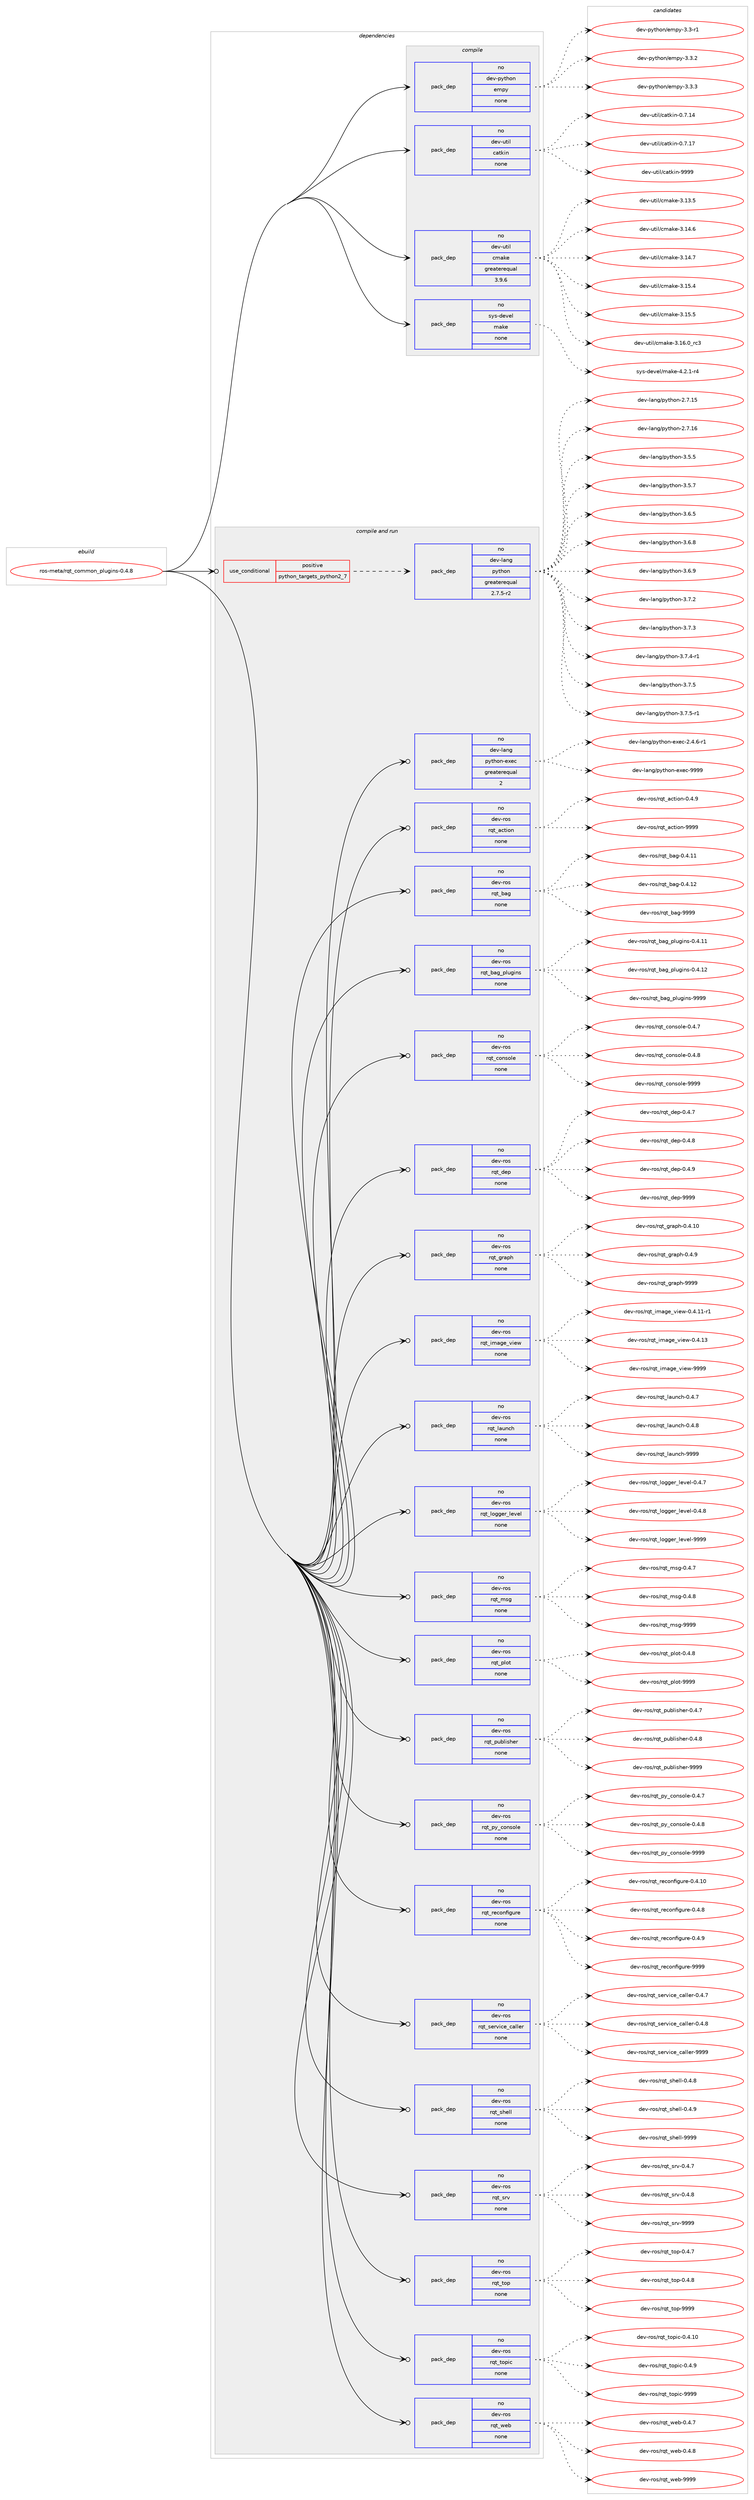 digraph prolog {

# *************
# Graph options
# *************

newrank=true;
concentrate=true;
compound=true;
graph [rankdir=LR,fontname=Helvetica,fontsize=10,ranksep=1.5];#, ranksep=2.5, nodesep=0.2];
edge  [arrowhead=vee];
node  [fontname=Helvetica,fontsize=10];

# **********
# The ebuild
# **********

subgraph cluster_leftcol {
color=gray;
rank=same;
label=<<i>ebuild</i>>;
id [label="ros-meta/rqt_common_plugins-0.4.8", color=red, width=4, href="../ros-meta/rqt_common_plugins-0.4.8.svg"];
}

# ****************
# The dependencies
# ****************

subgraph cluster_midcol {
color=gray;
label=<<i>dependencies</i>>;
subgraph cluster_compile {
fillcolor="#eeeeee";
style=filled;
label=<<i>compile</i>>;
subgraph pack627121 {
dependency848545 [label=<<TABLE BORDER="0" CELLBORDER="1" CELLSPACING="0" CELLPADDING="4" WIDTH="220"><TR><TD ROWSPAN="6" CELLPADDING="30">pack_dep</TD></TR><TR><TD WIDTH="110">no</TD></TR><TR><TD>dev-python</TD></TR><TR><TD>empy</TD></TR><TR><TD>none</TD></TR><TR><TD></TD></TR></TABLE>>, shape=none, color=blue];
}
id:e -> dependency848545:w [weight=20,style="solid",arrowhead="vee"];
subgraph pack627122 {
dependency848546 [label=<<TABLE BORDER="0" CELLBORDER="1" CELLSPACING="0" CELLPADDING="4" WIDTH="220"><TR><TD ROWSPAN="6" CELLPADDING="30">pack_dep</TD></TR><TR><TD WIDTH="110">no</TD></TR><TR><TD>dev-util</TD></TR><TR><TD>catkin</TD></TR><TR><TD>none</TD></TR><TR><TD></TD></TR></TABLE>>, shape=none, color=blue];
}
id:e -> dependency848546:w [weight=20,style="solid",arrowhead="vee"];
subgraph pack627123 {
dependency848547 [label=<<TABLE BORDER="0" CELLBORDER="1" CELLSPACING="0" CELLPADDING="4" WIDTH="220"><TR><TD ROWSPAN="6" CELLPADDING="30">pack_dep</TD></TR><TR><TD WIDTH="110">no</TD></TR><TR><TD>dev-util</TD></TR><TR><TD>cmake</TD></TR><TR><TD>greaterequal</TD></TR><TR><TD>3.9.6</TD></TR></TABLE>>, shape=none, color=blue];
}
id:e -> dependency848547:w [weight=20,style="solid",arrowhead="vee"];
subgraph pack627124 {
dependency848548 [label=<<TABLE BORDER="0" CELLBORDER="1" CELLSPACING="0" CELLPADDING="4" WIDTH="220"><TR><TD ROWSPAN="6" CELLPADDING="30">pack_dep</TD></TR><TR><TD WIDTH="110">no</TD></TR><TR><TD>sys-devel</TD></TR><TR><TD>make</TD></TR><TR><TD>none</TD></TR><TR><TD></TD></TR></TABLE>>, shape=none, color=blue];
}
id:e -> dependency848548:w [weight=20,style="solid",arrowhead="vee"];
}
subgraph cluster_compileandrun {
fillcolor="#eeeeee";
style=filled;
label=<<i>compile and run</i>>;
subgraph cond206490 {
dependency848549 [label=<<TABLE BORDER="0" CELLBORDER="1" CELLSPACING="0" CELLPADDING="4"><TR><TD ROWSPAN="3" CELLPADDING="10">use_conditional</TD></TR><TR><TD>positive</TD></TR><TR><TD>python_targets_python2_7</TD></TR></TABLE>>, shape=none, color=red];
subgraph pack627125 {
dependency848550 [label=<<TABLE BORDER="0" CELLBORDER="1" CELLSPACING="0" CELLPADDING="4" WIDTH="220"><TR><TD ROWSPAN="6" CELLPADDING="30">pack_dep</TD></TR><TR><TD WIDTH="110">no</TD></TR><TR><TD>dev-lang</TD></TR><TR><TD>python</TD></TR><TR><TD>greaterequal</TD></TR><TR><TD>2.7.5-r2</TD></TR></TABLE>>, shape=none, color=blue];
}
dependency848549:e -> dependency848550:w [weight=20,style="dashed",arrowhead="vee"];
}
id:e -> dependency848549:w [weight=20,style="solid",arrowhead="odotvee"];
subgraph pack627126 {
dependency848551 [label=<<TABLE BORDER="0" CELLBORDER="1" CELLSPACING="0" CELLPADDING="4" WIDTH="220"><TR><TD ROWSPAN="6" CELLPADDING="30">pack_dep</TD></TR><TR><TD WIDTH="110">no</TD></TR><TR><TD>dev-lang</TD></TR><TR><TD>python-exec</TD></TR><TR><TD>greaterequal</TD></TR><TR><TD>2</TD></TR></TABLE>>, shape=none, color=blue];
}
id:e -> dependency848551:w [weight=20,style="solid",arrowhead="odotvee"];
subgraph pack627127 {
dependency848552 [label=<<TABLE BORDER="0" CELLBORDER="1" CELLSPACING="0" CELLPADDING="4" WIDTH="220"><TR><TD ROWSPAN="6" CELLPADDING="30">pack_dep</TD></TR><TR><TD WIDTH="110">no</TD></TR><TR><TD>dev-ros</TD></TR><TR><TD>rqt_action</TD></TR><TR><TD>none</TD></TR><TR><TD></TD></TR></TABLE>>, shape=none, color=blue];
}
id:e -> dependency848552:w [weight=20,style="solid",arrowhead="odotvee"];
subgraph pack627128 {
dependency848553 [label=<<TABLE BORDER="0" CELLBORDER="1" CELLSPACING="0" CELLPADDING="4" WIDTH="220"><TR><TD ROWSPAN="6" CELLPADDING="30">pack_dep</TD></TR><TR><TD WIDTH="110">no</TD></TR><TR><TD>dev-ros</TD></TR><TR><TD>rqt_bag</TD></TR><TR><TD>none</TD></TR><TR><TD></TD></TR></TABLE>>, shape=none, color=blue];
}
id:e -> dependency848553:w [weight=20,style="solid",arrowhead="odotvee"];
subgraph pack627129 {
dependency848554 [label=<<TABLE BORDER="0" CELLBORDER="1" CELLSPACING="0" CELLPADDING="4" WIDTH="220"><TR><TD ROWSPAN="6" CELLPADDING="30">pack_dep</TD></TR><TR><TD WIDTH="110">no</TD></TR><TR><TD>dev-ros</TD></TR><TR><TD>rqt_bag_plugins</TD></TR><TR><TD>none</TD></TR><TR><TD></TD></TR></TABLE>>, shape=none, color=blue];
}
id:e -> dependency848554:w [weight=20,style="solid",arrowhead="odotvee"];
subgraph pack627130 {
dependency848555 [label=<<TABLE BORDER="0" CELLBORDER="1" CELLSPACING="0" CELLPADDING="4" WIDTH="220"><TR><TD ROWSPAN="6" CELLPADDING="30">pack_dep</TD></TR><TR><TD WIDTH="110">no</TD></TR><TR><TD>dev-ros</TD></TR><TR><TD>rqt_console</TD></TR><TR><TD>none</TD></TR><TR><TD></TD></TR></TABLE>>, shape=none, color=blue];
}
id:e -> dependency848555:w [weight=20,style="solid",arrowhead="odotvee"];
subgraph pack627131 {
dependency848556 [label=<<TABLE BORDER="0" CELLBORDER="1" CELLSPACING="0" CELLPADDING="4" WIDTH="220"><TR><TD ROWSPAN="6" CELLPADDING="30">pack_dep</TD></TR><TR><TD WIDTH="110">no</TD></TR><TR><TD>dev-ros</TD></TR><TR><TD>rqt_dep</TD></TR><TR><TD>none</TD></TR><TR><TD></TD></TR></TABLE>>, shape=none, color=blue];
}
id:e -> dependency848556:w [weight=20,style="solid",arrowhead="odotvee"];
subgraph pack627132 {
dependency848557 [label=<<TABLE BORDER="0" CELLBORDER="1" CELLSPACING="0" CELLPADDING="4" WIDTH="220"><TR><TD ROWSPAN="6" CELLPADDING="30">pack_dep</TD></TR><TR><TD WIDTH="110">no</TD></TR><TR><TD>dev-ros</TD></TR><TR><TD>rqt_graph</TD></TR><TR><TD>none</TD></TR><TR><TD></TD></TR></TABLE>>, shape=none, color=blue];
}
id:e -> dependency848557:w [weight=20,style="solid",arrowhead="odotvee"];
subgraph pack627133 {
dependency848558 [label=<<TABLE BORDER="0" CELLBORDER="1" CELLSPACING="0" CELLPADDING="4" WIDTH="220"><TR><TD ROWSPAN="6" CELLPADDING="30">pack_dep</TD></TR><TR><TD WIDTH="110">no</TD></TR><TR><TD>dev-ros</TD></TR><TR><TD>rqt_image_view</TD></TR><TR><TD>none</TD></TR><TR><TD></TD></TR></TABLE>>, shape=none, color=blue];
}
id:e -> dependency848558:w [weight=20,style="solid",arrowhead="odotvee"];
subgraph pack627134 {
dependency848559 [label=<<TABLE BORDER="0" CELLBORDER="1" CELLSPACING="0" CELLPADDING="4" WIDTH="220"><TR><TD ROWSPAN="6" CELLPADDING="30">pack_dep</TD></TR><TR><TD WIDTH="110">no</TD></TR><TR><TD>dev-ros</TD></TR><TR><TD>rqt_launch</TD></TR><TR><TD>none</TD></TR><TR><TD></TD></TR></TABLE>>, shape=none, color=blue];
}
id:e -> dependency848559:w [weight=20,style="solid",arrowhead="odotvee"];
subgraph pack627135 {
dependency848560 [label=<<TABLE BORDER="0" CELLBORDER="1" CELLSPACING="0" CELLPADDING="4" WIDTH="220"><TR><TD ROWSPAN="6" CELLPADDING="30">pack_dep</TD></TR><TR><TD WIDTH="110">no</TD></TR><TR><TD>dev-ros</TD></TR><TR><TD>rqt_logger_level</TD></TR><TR><TD>none</TD></TR><TR><TD></TD></TR></TABLE>>, shape=none, color=blue];
}
id:e -> dependency848560:w [weight=20,style="solid",arrowhead="odotvee"];
subgraph pack627136 {
dependency848561 [label=<<TABLE BORDER="0" CELLBORDER="1" CELLSPACING="0" CELLPADDING="4" WIDTH="220"><TR><TD ROWSPAN="6" CELLPADDING="30">pack_dep</TD></TR><TR><TD WIDTH="110">no</TD></TR><TR><TD>dev-ros</TD></TR><TR><TD>rqt_msg</TD></TR><TR><TD>none</TD></TR><TR><TD></TD></TR></TABLE>>, shape=none, color=blue];
}
id:e -> dependency848561:w [weight=20,style="solid",arrowhead="odotvee"];
subgraph pack627137 {
dependency848562 [label=<<TABLE BORDER="0" CELLBORDER="1" CELLSPACING="0" CELLPADDING="4" WIDTH="220"><TR><TD ROWSPAN="6" CELLPADDING="30">pack_dep</TD></TR><TR><TD WIDTH="110">no</TD></TR><TR><TD>dev-ros</TD></TR><TR><TD>rqt_plot</TD></TR><TR><TD>none</TD></TR><TR><TD></TD></TR></TABLE>>, shape=none, color=blue];
}
id:e -> dependency848562:w [weight=20,style="solid",arrowhead="odotvee"];
subgraph pack627138 {
dependency848563 [label=<<TABLE BORDER="0" CELLBORDER="1" CELLSPACING="0" CELLPADDING="4" WIDTH="220"><TR><TD ROWSPAN="6" CELLPADDING="30">pack_dep</TD></TR><TR><TD WIDTH="110">no</TD></TR><TR><TD>dev-ros</TD></TR><TR><TD>rqt_publisher</TD></TR><TR><TD>none</TD></TR><TR><TD></TD></TR></TABLE>>, shape=none, color=blue];
}
id:e -> dependency848563:w [weight=20,style="solid",arrowhead="odotvee"];
subgraph pack627139 {
dependency848564 [label=<<TABLE BORDER="0" CELLBORDER="1" CELLSPACING="0" CELLPADDING="4" WIDTH="220"><TR><TD ROWSPAN="6" CELLPADDING="30">pack_dep</TD></TR><TR><TD WIDTH="110">no</TD></TR><TR><TD>dev-ros</TD></TR><TR><TD>rqt_py_console</TD></TR><TR><TD>none</TD></TR><TR><TD></TD></TR></TABLE>>, shape=none, color=blue];
}
id:e -> dependency848564:w [weight=20,style="solid",arrowhead="odotvee"];
subgraph pack627140 {
dependency848565 [label=<<TABLE BORDER="0" CELLBORDER="1" CELLSPACING="0" CELLPADDING="4" WIDTH="220"><TR><TD ROWSPAN="6" CELLPADDING="30">pack_dep</TD></TR><TR><TD WIDTH="110">no</TD></TR><TR><TD>dev-ros</TD></TR><TR><TD>rqt_reconfigure</TD></TR><TR><TD>none</TD></TR><TR><TD></TD></TR></TABLE>>, shape=none, color=blue];
}
id:e -> dependency848565:w [weight=20,style="solid",arrowhead="odotvee"];
subgraph pack627141 {
dependency848566 [label=<<TABLE BORDER="0" CELLBORDER="1" CELLSPACING="0" CELLPADDING="4" WIDTH="220"><TR><TD ROWSPAN="6" CELLPADDING="30">pack_dep</TD></TR><TR><TD WIDTH="110">no</TD></TR><TR><TD>dev-ros</TD></TR><TR><TD>rqt_service_caller</TD></TR><TR><TD>none</TD></TR><TR><TD></TD></TR></TABLE>>, shape=none, color=blue];
}
id:e -> dependency848566:w [weight=20,style="solid",arrowhead="odotvee"];
subgraph pack627142 {
dependency848567 [label=<<TABLE BORDER="0" CELLBORDER="1" CELLSPACING="0" CELLPADDING="4" WIDTH="220"><TR><TD ROWSPAN="6" CELLPADDING="30">pack_dep</TD></TR><TR><TD WIDTH="110">no</TD></TR><TR><TD>dev-ros</TD></TR><TR><TD>rqt_shell</TD></TR><TR><TD>none</TD></TR><TR><TD></TD></TR></TABLE>>, shape=none, color=blue];
}
id:e -> dependency848567:w [weight=20,style="solid",arrowhead="odotvee"];
subgraph pack627143 {
dependency848568 [label=<<TABLE BORDER="0" CELLBORDER="1" CELLSPACING="0" CELLPADDING="4" WIDTH="220"><TR><TD ROWSPAN="6" CELLPADDING="30">pack_dep</TD></TR><TR><TD WIDTH="110">no</TD></TR><TR><TD>dev-ros</TD></TR><TR><TD>rqt_srv</TD></TR><TR><TD>none</TD></TR><TR><TD></TD></TR></TABLE>>, shape=none, color=blue];
}
id:e -> dependency848568:w [weight=20,style="solid",arrowhead="odotvee"];
subgraph pack627144 {
dependency848569 [label=<<TABLE BORDER="0" CELLBORDER="1" CELLSPACING="0" CELLPADDING="4" WIDTH="220"><TR><TD ROWSPAN="6" CELLPADDING="30">pack_dep</TD></TR><TR><TD WIDTH="110">no</TD></TR><TR><TD>dev-ros</TD></TR><TR><TD>rqt_top</TD></TR><TR><TD>none</TD></TR><TR><TD></TD></TR></TABLE>>, shape=none, color=blue];
}
id:e -> dependency848569:w [weight=20,style="solid",arrowhead="odotvee"];
subgraph pack627145 {
dependency848570 [label=<<TABLE BORDER="0" CELLBORDER="1" CELLSPACING="0" CELLPADDING="4" WIDTH="220"><TR><TD ROWSPAN="6" CELLPADDING="30">pack_dep</TD></TR><TR><TD WIDTH="110">no</TD></TR><TR><TD>dev-ros</TD></TR><TR><TD>rqt_topic</TD></TR><TR><TD>none</TD></TR><TR><TD></TD></TR></TABLE>>, shape=none, color=blue];
}
id:e -> dependency848570:w [weight=20,style="solid",arrowhead="odotvee"];
subgraph pack627146 {
dependency848571 [label=<<TABLE BORDER="0" CELLBORDER="1" CELLSPACING="0" CELLPADDING="4" WIDTH="220"><TR><TD ROWSPAN="6" CELLPADDING="30">pack_dep</TD></TR><TR><TD WIDTH="110">no</TD></TR><TR><TD>dev-ros</TD></TR><TR><TD>rqt_web</TD></TR><TR><TD>none</TD></TR><TR><TD></TD></TR></TABLE>>, shape=none, color=blue];
}
id:e -> dependency848571:w [weight=20,style="solid",arrowhead="odotvee"];
}
subgraph cluster_run {
fillcolor="#eeeeee";
style=filled;
label=<<i>run</i>>;
}
}

# **************
# The candidates
# **************

subgraph cluster_choices {
rank=same;
color=gray;
label=<<i>candidates</i>>;

subgraph choice627121 {
color=black;
nodesep=1;
choice1001011184511212111610411111047101109112121455146514511449 [label="dev-python/empy-3.3-r1", color=red, width=4,href="../dev-python/empy-3.3-r1.svg"];
choice1001011184511212111610411111047101109112121455146514650 [label="dev-python/empy-3.3.2", color=red, width=4,href="../dev-python/empy-3.3.2.svg"];
choice1001011184511212111610411111047101109112121455146514651 [label="dev-python/empy-3.3.3", color=red, width=4,href="../dev-python/empy-3.3.3.svg"];
dependency848545:e -> choice1001011184511212111610411111047101109112121455146514511449:w [style=dotted,weight="100"];
dependency848545:e -> choice1001011184511212111610411111047101109112121455146514650:w [style=dotted,weight="100"];
dependency848545:e -> choice1001011184511212111610411111047101109112121455146514651:w [style=dotted,weight="100"];
}
subgraph choice627122 {
color=black;
nodesep=1;
choice1001011184511711610510847999711610710511045484655464952 [label="dev-util/catkin-0.7.14", color=red, width=4,href="../dev-util/catkin-0.7.14.svg"];
choice1001011184511711610510847999711610710511045484655464955 [label="dev-util/catkin-0.7.17", color=red, width=4,href="../dev-util/catkin-0.7.17.svg"];
choice100101118451171161051084799971161071051104557575757 [label="dev-util/catkin-9999", color=red, width=4,href="../dev-util/catkin-9999.svg"];
dependency848546:e -> choice1001011184511711610510847999711610710511045484655464952:w [style=dotted,weight="100"];
dependency848546:e -> choice1001011184511711610510847999711610710511045484655464955:w [style=dotted,weight="100"];
dependency848546:e -> choice100101118451171161051084799971161071051104557575757:w [style=dotted,weight="100"];
}
subgraph choice627123 {
color=black;
nodesep=1;
choice1001011184511711610510847991099710710145514649514653 [label="dev-util/cmake-3.13.5", color=red, width=4,href="../dev-util/cmake-3.13.5.svg"];
choice1001011184511711610510847991099710710145514649524654 [label="dev-util/cmake-3.14.6", color=red, width=4,href="../dev-util/cmake-3.14.6.svg"];
choice1001011184511711610510847991099710710145514649524655 [label="dev-util/cmake-3.14.7", color=red, width=4,href="../dev-util/cmake-3.14.7.svg"];
choice1001011184511711610510847991099710710145514649534652 [label="dev-util/cmake-3.15.4", color=red, width=4,href="../dev-util/cmake-3.15.4.svg"];
choice1001011184511711610510847991099710710145514649534653 [label="dev-util/cmake-3.15.5", color=red, width=4,href="../dev-util/cmake-3.15.5.svg"];
choice1001011184511711610510847991099710710145514649544648951149951 [label="dev-util/cmake-3.16.0_rc3", color=red, width=4,href="../dev-util/cmake-3.16.0_rc3.svg"];
dependency848547:e -> choice1001011184511711610510847991099710710145514649514653:w [style=dotted,weight="100"];
dependency848547:e -> choice1001011184511711610510847991099710710145514649524654:w [style=dotted,weight="100"];
dependency848547:e -> choice1001011184511711610510847991099710710145514649524655:w [style=dotted,weight="100"];
dependency848547:e -> choice1001011184511711610510847991099710710145514649534652:w [style=dotted,weight="100"];
dependency848547:e -> choice1001011184511711610510847991099710710145514649534653:w [style=dotted,weight="100"];
dependency848547:e -> choice1001011184511711610510847991099710710145514649544648951149951:w [style=dotted,weight="100"];
}
subgraph choice627124 {
color=black;
nodesep=1;
choice1151211154510010111810110847109971071014552465046494511452 [label="sys-devel/make-4.2.1-r4", color=red, width=4,href="../sys-devel/make-4.2.1-r4.svg"];
dependency848548:e -> choice1151211154510010111810110847109971071014552465046494511452:w [style=dotted,weight="100"];
}
subgraph choice627125 {
color=black;
nodesep=1;
choice10010111845108971101034711212111610411111045504655464953 [label="dev-lang/python-2.7.15", color=red, width=4,href="../dev-lang/python-2.7.15.svg"];
choice10010111845108971101034711212111610411111045504655464954 [label="dev-lang/python-2.7.16", color=red, width=4,href="../dev-lang/python-2.7.16.svg"];
choice100101118451089711010347112121116104111110455146534653 [label="dev-lang/python-3.5.5", color=red, width=4,href="../dev-lang/python-3.5.5.svg"];
choice100101118451089711010347112121116104111110455146534655 [label="dev-lang/python-3.5.7", color=red, width=4,href="../dev-lang/python-3.5.7.svg"];
choice100101118451089711010347112121116104111110455146544653 [label="dev-lang/python-3.6.5", color=red, width=4,href="../dev-lang/python-3.6.5.svg"];
choice100101118451089711010347112121116104111110455146544656 [label="dev-lang/python-3.6.8", color=red, width=4,href="../dev-lang/python-3.6.8.svg"];
choice100101118451089711010347112121116104111110455146544657 [label="dev-lang/python-3.6.9", color=red, width=4,href="../dev-lang/python-3.6.9.svg"];
choice100101118451089711010347112121116104111110455146554650 [label="dev-lang/python-3.7.2", color=red, width=4,href="../dev-lang/python-3.7.2.svg"];
choice100101118451089711010347112121116104111110455146554651 [label="dev-lang/python-3.7.3", color=red, width=4,href="../dev-lang/python-3.7.3.svg"];
choice1001011184510897110103471121211161041111104551465546524511449 [label="dev-lang/python-3.7.4-r1", color=red, width=4,href="../dev-lang/python-3.7.4-r1.svg"];
choice100101118451089711010347112121116104111110455146554653 [label="dev-lang/python-3.7.5", color=red, width=4,href="../dev-lang/python-3.7.5.svg"];
choice1001011184510897110103471121211161041111104551465546534511449 [label="dev-lang/python-3.7.5-r1", color=red, width=4,href="../dev-lang/python-3.7.5-r1.svg"];
dependency848550:e -> choice10010111845108971101034711212111610411111045504655464953:w [style=dotted,weight="100"];
dependency848550:e -> choice10010111845108971101034711212111610411111045504655464954:w [style=dotted,weight="100"];
dependency848550:e -> choice100101118451089711010347112121116104111110455146534653:w [style=dotted,weight="100"];
dependency848550:e -> choice100101118451089711010347112121116104111110455146534655:w [style=dotted,weight="100"];
dependency848550:e -> choice100101118451089711010347112121116104111110455146544653:w [style=dotted,weight="100"];
dependency848550:e -> choice100101118451089711010347112121116104111110455146544656:w [style=dotted,weight="100"];
dependency848550:e -> choice100101118451089711010347112121116104111110455146544657:w [style=dotted,weight="100"];
dependency848550:e -> choice100101118451089711010347112121116104111110455146554650:w [style=dotted,weight="100"];
dependency848550:e -> choice100101118451089711010347112121116104111110455146554651:w [style=dotted,weight="100"];
dependency848550:e -> choice1001011184510897110103471121211161041111104551465546524511449:w [style=dotted,weight="100"];
dependency848550:e -> choice100101118451089711010347112121116104111110455146554653:w [style=dotted,weight="100"];
dependency848550:e -> choice1001011184510897110103471121211161041111104551465546534511449:w [style=dotted,weight="100"];
}
subgraph choice627126 {
color=black;
nodesep=1;
choice10010111845108971101034711212111610411111045101120101994550465246544511449 [label="dev-lang/python-exec-2.4.6-r1", color=red, width=4,href="../dev-lang/python-exec-2.4.6-r1.svg"];
choice10010111845108971101034711212111610411111045101120101994557575757 [label="dev-lang/python-exec-9999", color=red, width=4,href="../dev-lang/python-exec-9999.svg"];
dependency848551:e -> choice10010111845108971101034711212111610411111045101120101994550465246544511449:w [style=dotted,weight="100"];
dependency848551:e -> choice10010111845108971101034711212111610411111045101120101994557575757:w [style=dotted,weight="100"];
}
subgraph choice627127 {
color=black;
nodesep=1;
choice1001011184511411111547114113116959799116105111110454846524657 [label="dev-ros/rqt_action-0.4.9", color=red, width=4,href="../dev-ros/rqt_action-0.4.9.svg"];
choice10010111845114111115471141131169597991161051111104557575757 [label="dev-ros/rqt_action-9999", color=red, width=4,href="../dev-ros/rqt_action-9999.svg"];
dependency848552:e -> choice1001011184511411111547114113116959799116105111110454846524657:w [style=dotted,weight="100"];
dependency848552:e -> choice10010111845114111115471141131169597991161051111104557575757:w [style=dotted,weight="100"];
}
subgraph choice627128 {
color=black;
nodesep=1;
choice100101118451141111154711411311695989710345484652464949 [label="dev-ros/rqt_bag-0.4.11", color=red, width=4,href="../dev-ros/rqt_bag-0.4.11.svg"];
choice100101118451141111154711411311695989710345484652464950 [label="dev-ros/rqt_bag-0.4.12", color=red, width=4,href="../dev-ros/rqt_bag-0.4.12.svg"];
choice10010111845114111115471141131169598971034557575757 [label="dev-ros/rqt_bag-9999", color=red, width=4,href="../dev-ros/rqt_bag-9999.svg"];
dependency848553:e -> choice100101118451141111154711411311695989710345484652464949:w [style=dotted,weight="100"];
dependency848553:e -> choice100101118451141111154711411311695989710345484652464950:w [style=dotted,weight="100"];
dependency848553:e -> choice10010111845114111115471141131169598971034557575757:w [style=dotted,weight="100"];
}
subgraph choice627129 {
color=black;
nodesep=1;
choice10010111845114111115471141131169598971039511210811710310511011545484652464949 [label="dev-ros/rqt_bag_plugins-0.4.11", color=red, width=4,href="../dev-ros/rqt_bag_plugins-0.4.11.svg"];
choice10010111845114111115471141131169598971039511210811710310511011545484652464950 [label="dev-ros/rqt_bag_plugins-0.4.12", color=red, width=4,href="../dev-ros/rqt_bag_plugins-0.4.12.svg"];
choice1001011184511411111547114113116959897103951121081171031051101154557575757 [label="dev-ros/rqt_bag_plugins-9999", color=red, width=4,href="../dev-ros/rqt_bag_plugins-9999.svg"];
dependency848554:e -> choice10010111845114111115471141131169598971039511210811710310511011545484652464949:w [style=dotted,weight="100"];
dependency848554:e -> choice10010111845114111115471141131169598971039511210811710310511011545484652464950:w [style=dotted,weight="100"];
dependency848554:e -> choice1001011184511411111547114113116959897103951121081171031051101154557575757:w [style=dotted,weight="100"];
}
subgraph choice627130 {
color=black;
nodesep=1;
choice10010111845114111115471141131169599111110115111108101454846524655 [label="dev-ros/rqt_console-0.4.7", color=red, width=4,href="../dev-ros/rqt_console-0.4.7.svg"];
choice10010111845114111115471141131169599111110115111108101454846524656 [label="dev-ros/rqt_console-0.4.8", color=red, width=4,href="../dev-ros/rqt_console-0.4.8.svg"];
choice100101118451141111154711411311695991111101151111081014557575757 [label="dev-ros/rqt_console-9999", color=red, width=4,href="../dev-ros/rqt_console-9999.svg"];
dependency848555:e -> choice10010111845114111115471141131169599111110115111108101454846524655:w [style=dotted,weight="100"];
dependency848555:e -> choice10010111845114111115471141131169599111110115111108101454846524656:w [style=dotted,weight="100"];
dependency848555:e -> choice100101118451141111154711411311695991111101151111081014557575757:w [style=dotted,weight="100"];
}
subgraph choice627131 {
color=black;
nodesep=1;
choice100101118451141111154711411311695100101112454846524655 [label="dev-ros/rqt_dep-0.4.7", color=red, width=4,href="../dev-ros/rqt_dep-0.4.7.svg"];
choice100101118451141111154711411311695100101112454846524656 [label="dev-ros/rqt_dep-0.4.8", color=red, width=4,href="../dev-ros/rqt_dep-0.4.8.svg"];
choice100101118451141111154711411311695100101112454846524657 [label="dev-ros/rqt_dep-0.4.9", color=red, width=4,href="../dev-ros/rqt_dep-0.4.9.svg"];
choice1001011184511411111547114113116951001011124557575757 [label="dev-ros/rqt_dep-9999", color=red, width=4,href="../dev-ros/rqt_dep-9999.svg"];
dependency848556:e -> choice100101118451141111154711411311695100101112454846524655:w [style=dotted,weight="100"];
dependency848556:e -> choice100101118451141111154711411311695100101112454846524656:w [style=dotted,weight="100"];
dependency848556:e -> choice100101118451141111154711411311695100101112454846524657:w [style=dotted,weight="100"];
dependency848556:e -> choice1001011184511411111547114113116951001011124557575757:w [style=dotted,weight="100"];
}
subgraph choice627132 {
color=black;
nodesep=1;
choice1001011184511411111547114113116951031149711210445484652464948 [label="dev-ros/rqt_graph-0.4.10", color=red, width=4,href="../dev-ros/rqt_graph-0.4.10.svg"];
choice10010111845114111115471141131169510311497112104454846524657 [label="dev-ros/rqt_graph-0.4.9", color=red, width=4,href="../dev-ros/rqt_graph-0.4.9.svg"];
choice100101118451141111154711411311695103114971121044557575757 [label="dev-ros/rqt_graph-9999", color=red, width=4,href="../dev-ros/rqt_graph-9999.svg"];
dependency848557:e -> choice1001011184511411111547114113116951031149711210445484652464948:w [style=dotted,weight="100"];
dependency848557:e -> choice10010111845114111115471141131169510311497112104454846524657:w [style=dotted,weight="100"];
dependency848557:e -> choice100101118451141111154711411311695103114971121044557575757:w [style=dotted,weight="100"];
}
subgraph choice627133 {
color=black;
nodesep=1;
choice1001011184511411111547114113116951051099710310195118105101119454846524649494511449 [label="dev-ros/rqt_image_view-0.4.11-r1", color=red, width=4,href="../dev-ros/rqt_image_view-0.4.11-r1.svg"];
choice100101118451141111154711411311695105109971031019511810510111945484652464951 [label="dev-ros/rqt_image_view-0.4.13", color=red, width=4,href="../dev-ros/rqt_image_view-0.4.13.svg"];
choice10010111845114111115471141131169510510997103101951181051011194557575757 [label="dev-ros/rqt_image_view-9999", color=red, width=4,href="../dev-ros/rqt_image_view-9999.svg"];
dependency848558:e -> choice1001011184511411111547114113116951051099710310195118105101119454846524649494511449:w [style=dotted,weight="100"];
dependency848558:e -> choice100101118451141111154711411311695105109971031019511810510111945484652464951:w [style=dotted,weight="100"];
dependency848558:e -> choice10010111845114111115471141131169510510997103101951181051011194557575757:w [style=dotted,weight="100"];
}
subgraph choice627134 {
color=black;
nodesep=1;
choice1001011184511411111547114113116951089711711099104454846524655 [label="dev-ros/rqt_launch-0.4.7", color=red, width=4,href="../dev-ros/rqt_launch-0.4.7.svg"];
choice1001011184511411111547114113116951089711711099104454846524656 [label="dev-ros/rqt_launch-0.4.8", color=red, width=4,href="../dev-ros/rqt_launch-0.4.8.svg"];
choice10010111845114111115471141131169510897117110991044557575757 [label="dev-ros/rqt_launch-9999", color=red, width=4,href="../dev-ros/rqt_launch-9999.svg"];
dependency848559:e -> choice1001011184511411111547114113116951089711711099104454846524655:w [style=dotted,weight="100"];
dependency848559:e -> choice1001011184511411111547114113116951089711711099104454846524656:w [style=dotted,weight="100"];
dependency848559:e -> choice10010111845114111115471141131169510897117110991044557575757:w [style=dotted,weight="100"];
}
subgraph choice627135 {
color=black;
nodesep=1;
choice10010111845114111115471141131169510811110310310111495108101118101108454846524655 [label="dev-ros/rqt_logger_level-0.4.7", color=red, width=4,href="../dev-ros/rqt_logger_level-0.4.7.svg"];
choice10010111845114111115471141131169510811110310310111495108101118101108454846524656 [label="dev-ros/rqt_logger_level-0.4.8", color=red, width=4,href="../dev-ros/rqt_logger_level-0.4.8.svg"];
choice100101118451141111154711411311695108111103103101114951081011181011084557575757 [label="dev-ros/rqt_logger_level-9999", color=red, width=4,href="../dev-ros/rqt_logger_level-9999.svg"];
dependency848560:e -> choice10010111845114111115471141131169510811110310310111495108101118101108454846524655:w [style=dotted,weight="100"];
dependency848560:e -> choice10010111845114111115471141131169510811110310310111495108101118101108454846524656:w [style=dotted,weight="100"];
dependency848560:e -> choice100101118451141111154711411311695108111103103101114951081011181011084557575757:w [style=dotted,weight="100"];
}
subgraph choice627136 {
color=black;
nodesep=1;
choice100101118451141111154711411311695109115103454846524655 [label="dev-ros/rqt_msg-0.4.7", color=red, width=4,href="../dev-ros/rqt_msg-0.4.7.svg"];
choice100101118451141111154711411311695109115103454846524656 [label="dev-ros/rqt_msg-0.4.8", color=red, width=4,href="../dev-ros/rqt_msg-0.4.8.svg"];
choice1001011184511411111547114113116951091151034557575757 [label="dev-ros/rqt_msg-9999", color=red, width=4,href="../dev-ros/rqt_msg-9999.svg"];
dependency848561:e -> choice100101118451141111154711411311695109115103454846524655:w [style=dotted,weight="100"];
dependency848561:e -> choice100101118451141111154711411311695109115103454846524656:w [style=dotted,weight="100"];
dependency848561:e -> choice1001011184511411111547114113116951091151034557575757:w [style=dotted,weight="100"];
}
subgraph choice627137 {
color=black;
nodesep=1;
choice100101118451141111154711411311695112108111116454846524656 [label="dev-ros/rqt_plot-0.4.8", color=red, width=4,href="../dev-ros/rqt_plot-0.4.8.svg"];
choice1001011184511411111547114113116951121081111164557575757 [label="dev-ros/rqt_plot-9999", color=red, width=4,href="../dev-ros/rqt_plot-9999.svg"];
dependency848562:e -> choice100101118451141111154711411311695112108111116454846524656:w [style=dotted,weight="100"];
dependency848562:e -> choice1001011184511411111547114113116951121081111164557575757:w [style=dotted,weight="100"];
}
subgraph choice627138 {
color=black;
nodesep=1;
choice10010111845114111115471141131169511211798108105115104101114454846524655 [label="dev-ros/rqt_publisher-0.4.7", color=red, width=4,href="../dev-ros/rqt_publisher-0.4.7.svg"];
choice10010111845114111115471141131169511211798108105115104101114454846524656 [label="dev-ros/rqt_publisher-0.4.8", color=red, width=4,href="../dev-ros/rqt_publisher-0.4.8.svg"];
choice100101118451141111154711411311695112117981081051151041011144557575757 [label="dev-ros/rqt_publisher-9999", color=red, width=4,href="../dev-ros/rqt_publisher-9999.svg"];
dependency848563:e -> choice10010111845114111115471141131169511211798108105115104101114454846524655:w [style=dotted,weight="100"];
dependency848563:e -> choice10010111845114111115471141131169511211798108105115104101114454846524656:w [style=dotted,weight="100"];
dependency848563:e -> choice100101118451141111154711411311695112117981081051151041011144557575757:w [style=dotted,weight="100"];
}
subgraph choice627139 {
color=black;
nodesep=1;
choice1001011184511411111547114113116951121219599111110115111108101454846524655 [label="dev-ros/rqt_py_console-0.4.7", color=red, width=4,href="../dev-ros/rqt_py_console-0.4.7.svg"];
choice1001011184511411111547114113116951121219599111110115111108101454846524656 [label="dev-ros/rqt_py_console-0.4.8", color=red, width=4,href="../dev-ros/rqt_py_console-0.4.8.svg"];
choice10010111845114111115471141131169511212195991111101151111081014557575757 [label="dev-ros/rqt_py_console-9999", color=red, width=4,href="../dev-ros/rqt_py_console-9999.svg"];
dependency848564:e -> choice1001011184511411111547114113116951121219599111110115111108101454846524655:w [style=dotted,weight="100"];
dependency848564:e -> choice1001011184511411111547114113116951121219599111110115111108101454846524656:w [style=dotted,weight="100"];
dependency848564:e -> choice10010111845114111115471141131169511212195991111101151111081014557575757:w [style=dotted,weight="100"];
}
subgraph choice627140 {
color=black;
nodesep=1;
choice1001011184511411111547114113116951141019911111010210510311711410145484652464948 [label="dev-ros/rqt_reconfigure-0.4.10", color=red, width=4,href="../dev-ros/rqt_reconfigure-0.4.10.svg"];
choice10010111845114111115471141131169511410199111110102105103117114101454846524656 [label="dev-ros/rqt_reconfigure-0.4.8", color=red, width=4,href="../dev-ros/rqt_reconfigure-0.4.8.svg"];
choice10010111845114111115471141131169511410199111110102105103117114101454846524657 [label="dev-ros/rqt_reconfigure-0.4.9", color=red, width=4,href="../dev-ros/rqt_reconfigure-0.4.9.svg"];
choice100101118451141111154711411311695114101991111101021051031171141014557575757 [label="dev-ros/rqt_reconfigure-9999", color=red, width=4,href="../dev-ros/rqt_reconfigure-9999.svg"];
dependency848565:e -> choice1001011184511411111547114113116951141019911111010210510311711410145484652464948:w [style=dotted,weight="100"];
dependency848565:e -> choice10010111845114111115471141131169511410199111110102105103117114101454846524656:w [style=dotted,weight="100"];
dependency848565:e -> choice10010111845114111115471141131169511410199111110102105103117114101454846524657:w [style=dotted,weight="100"];
dependency848565:e -> choice100101118451141111154711411311695114101991111101021051031171141014557575757:w [style=dotted,weight="100"];
}
subgraph choice627141 {
color=black;
nodesep=1;
choice10010111845114111115471141131169511510111411810599101959997108108101114454846524655 [label="dev-ros/rqt_service_caller-0.4.7", color=red, width=4,href="../dev-ros/rqt_service_caller-0.4.7.svg"];
choice10010111845114111115471141131169511510111411810599101959997108108101114454846524656 [label="dev-ros/rqt_service_caller-0.4.8", color=red, width=4,href="../dev-ros/rqt_service_caller-0.4.8.svg"];
choice100101118451141111154711411311695115101114118105991019599971081081011144557575757 [label="dev-ros/rqt_service_caller-9999", color=red, width=4,href="../dev-ros/rqt_service_caller-9999.svg"];
dependency848566:e -> choice10010111845114111115471141131169511510111411810599101959997108108101114454846524655:w [style=dotted,weight="100"];
dependency848566:e -> choice10010111845114111115471141131169511510111411810599101959997108108101114454846524656:w [style=dotted,weight="100"];
dependency848566:e -> choice100101118451141111154711411311695115101114118105991019599971081081011144557575757:w [style=dotted,weight="100"];
}
subgraph choice627142 {
color=black;
nodesep=1;
choice100101118451141111154711411311695115104101108108454846524656 [label="dev-ros/rqt_shell-0.4.8", color=red, width=4,href="../dev-ros/rqt_shell-0.4.8.svg"];
choice100101118451141111154711411311695115104101108108454846524657 [label="dev-ros/rqt_shell-0.4.9", color=red, width=4,href="../dev-ros/rqt_shell-0.4.9.svg"];
choice1001011184511411111547114113116951151041011081084557575757 [label="dev-ros/rqt_shell-9999", color=red, width=4,href="../dev-ros/rqt_shell-9999.svg"];
dependency848567:e -> choice100101118451141111154711411311695115104101108108454846524656:w [style=dotted,weight="100"];
dependency848567:e -> choice100101118451141111154711411311695115104101108108454846524657:w [style=dotted,weight="100"];
dependency848567:e -> choice1001011184511411111547114113116951151041011081084557575757:w [style=dotted,weight="100"];
}
subgraph choice627143 {
color=black;
nodesep=1;
choice100101118451141111154711411311695115114118454846524655 [label="dev-ros/rqt_srv-0.4.7", color=red, width=4,href="../dev-ros/rqt_srv-0.4.7.svg"];
choice100101118451141111154711411311695115114118454846524656 [label="dev-ros/rqt_srv-0.4.8", color=red, width=4,href="../dev-ros/rqt_srv-0.4.8.svg"];
choice1001011184511411111547114113116951151141184557575757 [label="dev-ros/rqt_srv-9999", color=red, width=4,href="../dev-ros/rqt_srv-9999.svg"];
dependency848568:e -> choice100101118451141111154711411311695115114118454846524655:w [style=dotted,weight="100"];
dependency848568:e -> choice100101118451141111154711411311695115114118454846524656:w [style=dotted,weight="100"];
dependency848568:e -> choice1001011184511411111547114113116951151141184557575757:w [style=dotted,weight="100"];
}
subgraph choice627144 {
color=black;
nodesep=1;
choice100101118451141111154711411311695116111112454846524655 [label="dev-ros/rqt_top-0.4.7", color=red, width=4,href="../dev-ros/rqt_top-0.4.7.svg"];
choice100101118451141111154711411311695116111112454846524656 [label="dev-ros/rqt_top-0.4.8", color=red, width=4,href="../dev-ros/rqt_top-0.4.8.svg"];
choice1001011184511411111547114113116951161111124557575757 [label="dev-ros/rqt_top-9999", color=red, width=4,href="../dev-ros/rqt_top-9999.svg"];
dependency848569:e -> choice100101118451141111154711411311695116111112454846524655:w [style=dotted,weight="100"];
dependency848569:e -> choice100101118451141111154711411311695116111112454846524656:w [style=dotted,weight="100"];
dependency848569:e -> choice1001011184511411111547114113116951161111124557575757:w [style=dotted,weight="100"];
}
subgraph choice627145 {
color=black;
nodesep=1;
choice1001011184511411111547114113116951161111121059945484652464948 [label="dev-ros/rqt_topic-0.4.10", color=red, width=4,href="../dev-ros/rqt_topic-0.4.10.svg"];
choice10010111845114111115471141131169511611111210599454846524657 [label="dev-ros/rqt_topic-0.4.9", color=red, width=4,href="../dev-ros/rqt_topic-0.4.9.svg"];
choice100101118451141111154711411311695116111112105994557575757 [label="dev-ros/rqt_topic-9999", color=red, width=4,href="../dev-ros/rqt_topic-9999.svg"];
dependency848570:e -> choice1001011184511411111547114113116951161111121059945484652464948:w [style=dotted,weight="100"];
dependency848570:e -> choice10010111845114111115471141131169511611111210599454846524657:w [style=dotted,weight="100"];
dependency848570:e -> choice100101118451141111154711411311695116111112105994557575757:w [style=dotted,weight="100"];
}
subgraph choice627146 {
color=black;
nodesep=1;
choice10010111845114111115471141131169511910198454846524655 [label="dev-ros/rqt_web-0.4.7", color=red, width=4,href="../dev-ros/rqt_web-0.4.7.svg"];
choice10010111845114111115471141131169511910198454846524656 [label="dev-ros/rqt_web-0.4.8", color=red, width=4,href="../dev-ros/rqt_web-0.4.8.svg"];
choice100101118451141111154711411311695119101984557575757 [label="dev-ros/rqt_web-9999", color=red, width=4,href="../dev-ros/rqt_web-9999.svg"];
dependency848571:e -> choice10010111845114111115471141131169511910198454846524655:w [style=dotted,weight="100"];
dependency848571:e -> choice10010111845114111115471141131169511910198454846524656:w [style=dotted,weight="100"];
dependency848571:e -> choice100101118451141111154711411311695119101984557575757:w [style=dotted,weight="100"];
}
}

}
